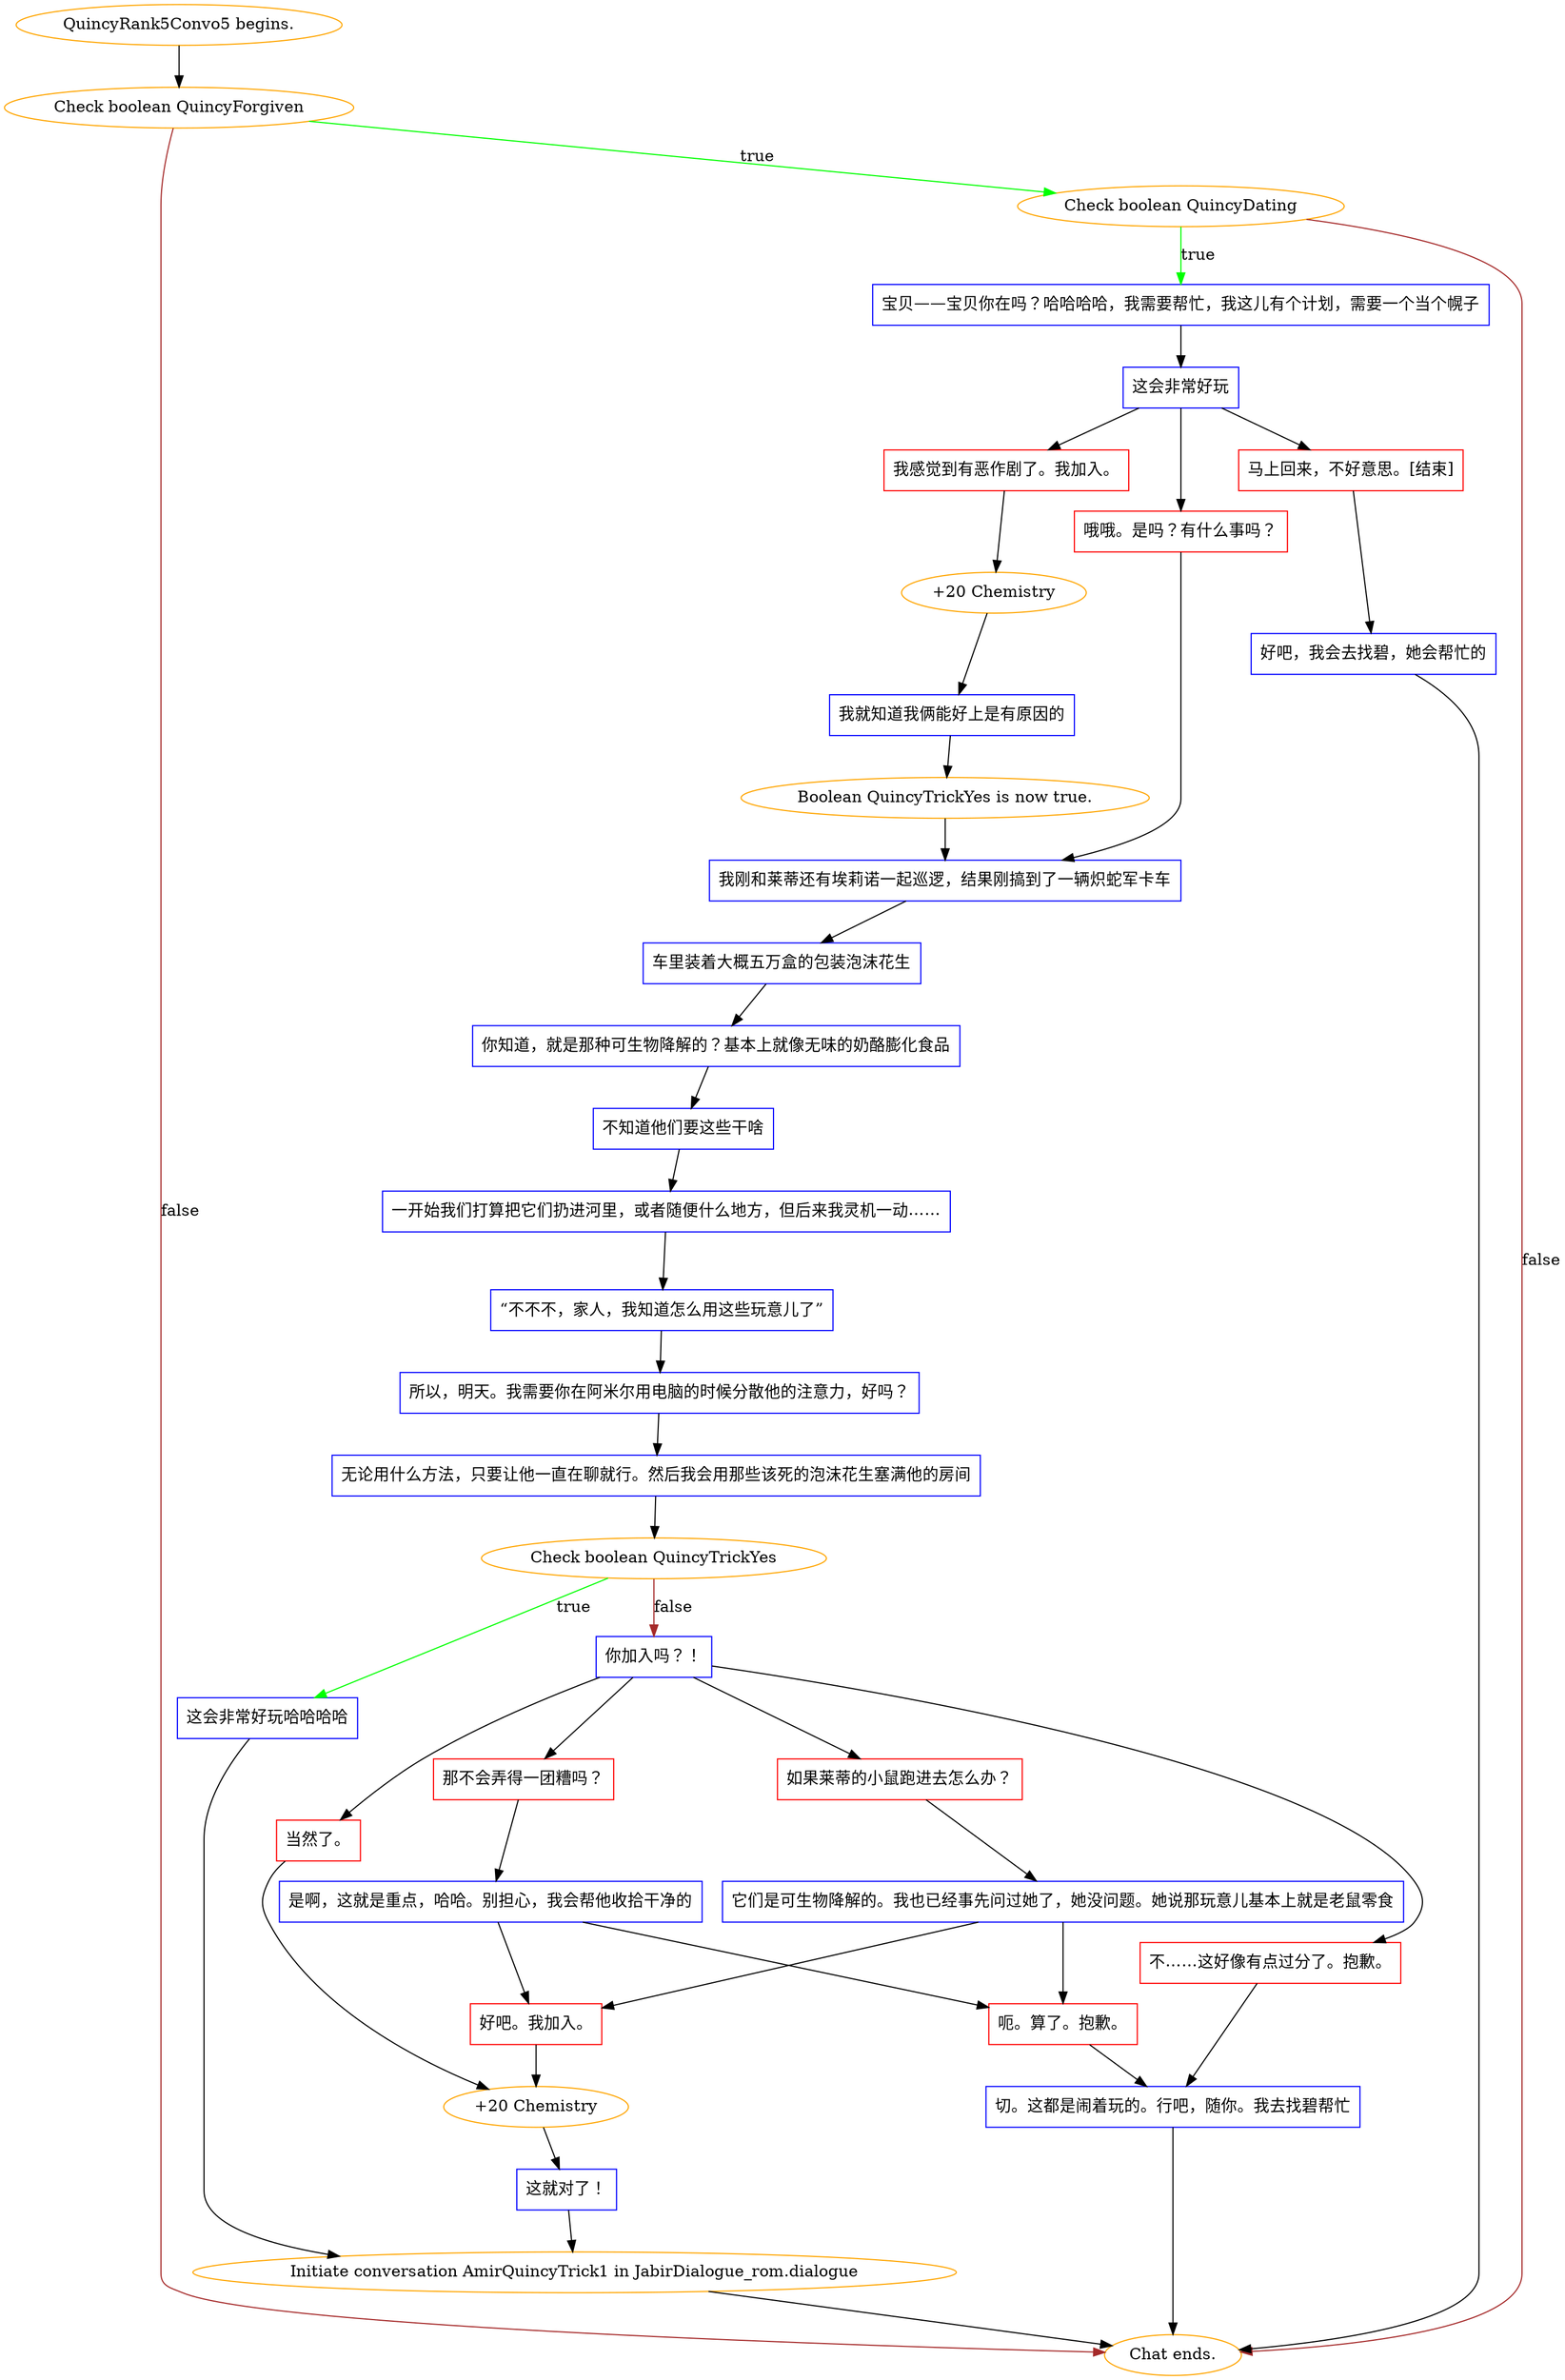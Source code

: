 digraph {
	"QuincyRank5Convo5 begins." [color=orange];
		"QuincyRank5Convo5 begins." -> j2406381004;
	j2406381004 [label="Check boolean QuincyForgiven",color=orange];
		j2406381004 -> j2463720372 [label=true,color=green];
		j2406381004 -> "Chat ends." [label=false,color=brown];
	j2463720372 [label="Check boolean QuincyDating",color=orange];
		j2463720372 -> j4287279573 [label=true,color=green];
		j2463720372 -> "Chat ends." [label=false,color=brown];
	"Chat ends." [color=orange];
	j4287279573 [label="宝贝——宝贝你在吗？哈哈哈哈，我需要帮忙，我这儿有个计划，需要一个当个幌子",shape=box,color=blue];
		j4287279573 -> j2371169346;
	j2371169346 [label="这会非常好玩",shape=box,color=blue];
		j2371169346 -> j2334495375;
		j2371169346 -> j774762494;
		j2371169346 -> j1776860927;
	j2334495375 [label="我感觉到有恶作剧了。我加入。",shape=box,color=red];
		j2334495375 -> j3179575317;
	j774762494 [label="哦哦。是吗？有什么事吗？",shape=box,color=red];
		j774762494 -> j3073931692;
	j1776860927 [label="马上回来，不好意思。[结束]",shape=box,color=red];
		j1776860927 -> j3741353973;
	j3179575317 [label="+20 Chemistry",color=orange];
		j3179575317 -> j2062528209;
	j3073931692 [label="我刚和莱蒂还有埃莉诺一起巡逻，结果刚搞到了一辆炽蛇军卡车",shape=box,color=blue];
		j3073931692 -> j2281200536;
	j3741353973 [label="好吧，我会去找碧，她会帮忙的",shape=box,color=blue];
		j3741353973 -> "Chat ends.";
	j2062528209 [label="我就知道我俩能好上是有原因的",shape=box,color=blue];
		j2062528209 -> j1080356840;
	j2281200536 [label="车里装着大概五万盒的包装泡沫花生",shape=box,color=blue];
		j2281200536 -> j540954792;
	j1080356840 [label="Boolean QuincyTrickYes is now true.",color=orange];
		j1080356840 -> j3073931692;
	j540954792 [label="你知道，就是那种可生物降解的？基本上就像无味的奶酪膨化食品",shape=box,color=blue];
		j540954792 -> j2813857942;
	j2813857942 [label="不知道他们要这些干啥",shape=box,color=blue];
		j2813857942 -> j3075062542;
	j3075062542 [label="一开始我们打算把它们扔进河里，或者随便什么地方，但后来我灵机一动……",shape=box,color=blue];
		j3075062542 -> j1119288198;
	j1119288198 [label="“不不不，家人，我知道怎么用这些玩意儿了”",shape=box,color=blue];
		j1119288198 -> j633706004;
	j633706004 [label="所以，明天。我需要你在阿米尔用电脑的时候分散他的注意力，好吗？",shape=box,color=blue];
		j633706004 -> j4123632807;
	j4123632807 [label="无论用什么方法，只要让他一直在聊就行。然后我会用那些该死的泡沫花生塞满他的房间",shape=box,color=blue];
		j4123632807 -> j1473036272;
	j1473036272 [label="Check boolean QuincyTrickYes",color=orange];
		j1473036272 -> j3812262772 [label=true,color=green];
		j1473036272 -> j4289248666 [label=false,color=brown];
	j3812262772 [label="这会非常好玩哈哈哈哈",shape=box,color=blue];
		j3812262772 -> "Initiate conversation AmirQuincyTrick1 in JabirDialogue_rom.dialogue";
	j4289248666 [label="你加入吗？！",shape=box,color=blue];
		j4289248666 -> j1940401496;
		j4289248666 -> j68320015;
		j4289248666 -> j1590118692;
		j4289248666 -> j3450618321;
	"Initiate conversation AmirQuincyTrick1 in JabirDialogue_rom.dialogue" [label="Initiate conversation AmirQuincyTrick1 in JabirDialogue_rom.dialogue",color=orange];
		"Initiate conversation AmirQuincyTrick1 in JabirDialogue_rom.dialogue" -> "Chat ends.";
	j1940401496 [label="当然了。",shape=box,color=red];
		j1940401496 -> j898627145;
	j68320015 [label="那不会弄得一团糟吗？",shape=box,color=red];
		j68320015 -> j2999522568;
	j1590118692 [label="如果莱蒂的小鼠跑进去怎么办？",shape=box,color=red];
		j1590118692 -> j153544229;
	j3450618321 [label="不……这好像有点过分了。抱歉。",shape=box,color=red];
		j3450618321 -> j3110962613;
	j898627145 [label="+20 Chemistry",color=orange];
		j898627145 -> j3812065148;
	j2999522568 [label="是啊，这就是重点，哈哈。别担心，我会帮他收拾干净的",shape=box,color=blue];
		j2999522568 -> j2643097457;
		j2999522568 -> j135001013;
	j153544229 [label="它们是可生物降解的。我也已经事先问过她了，她没问题。她说那玩意儿基本上就是老鼠零食",shape=box,color=blue];
		j153544229 -> j2643097457;
		j153544229 -> j135001013;
	j3110962613 [label="切。这都是闹着玩的。行吧，随你。我去找碧帮忙",shape=box,color=blue];
		j3110962613 -> "Chat ends.";
	j3812065148 [label="这就对了！",shape=box,color=blue];
		j3812065148 -> "Initiate conversation AmirQuincyTrick1 in JabirDialogue_rom.dialogue";
	j2643097457 [label="好吧。我加入。",shape=box,color=red];
		j2643097457 -> j898627145;
	j135001013 [label="呃。算了。抱歉。",shape=box,color=red];
		j135001013 -> j3110962613;
}